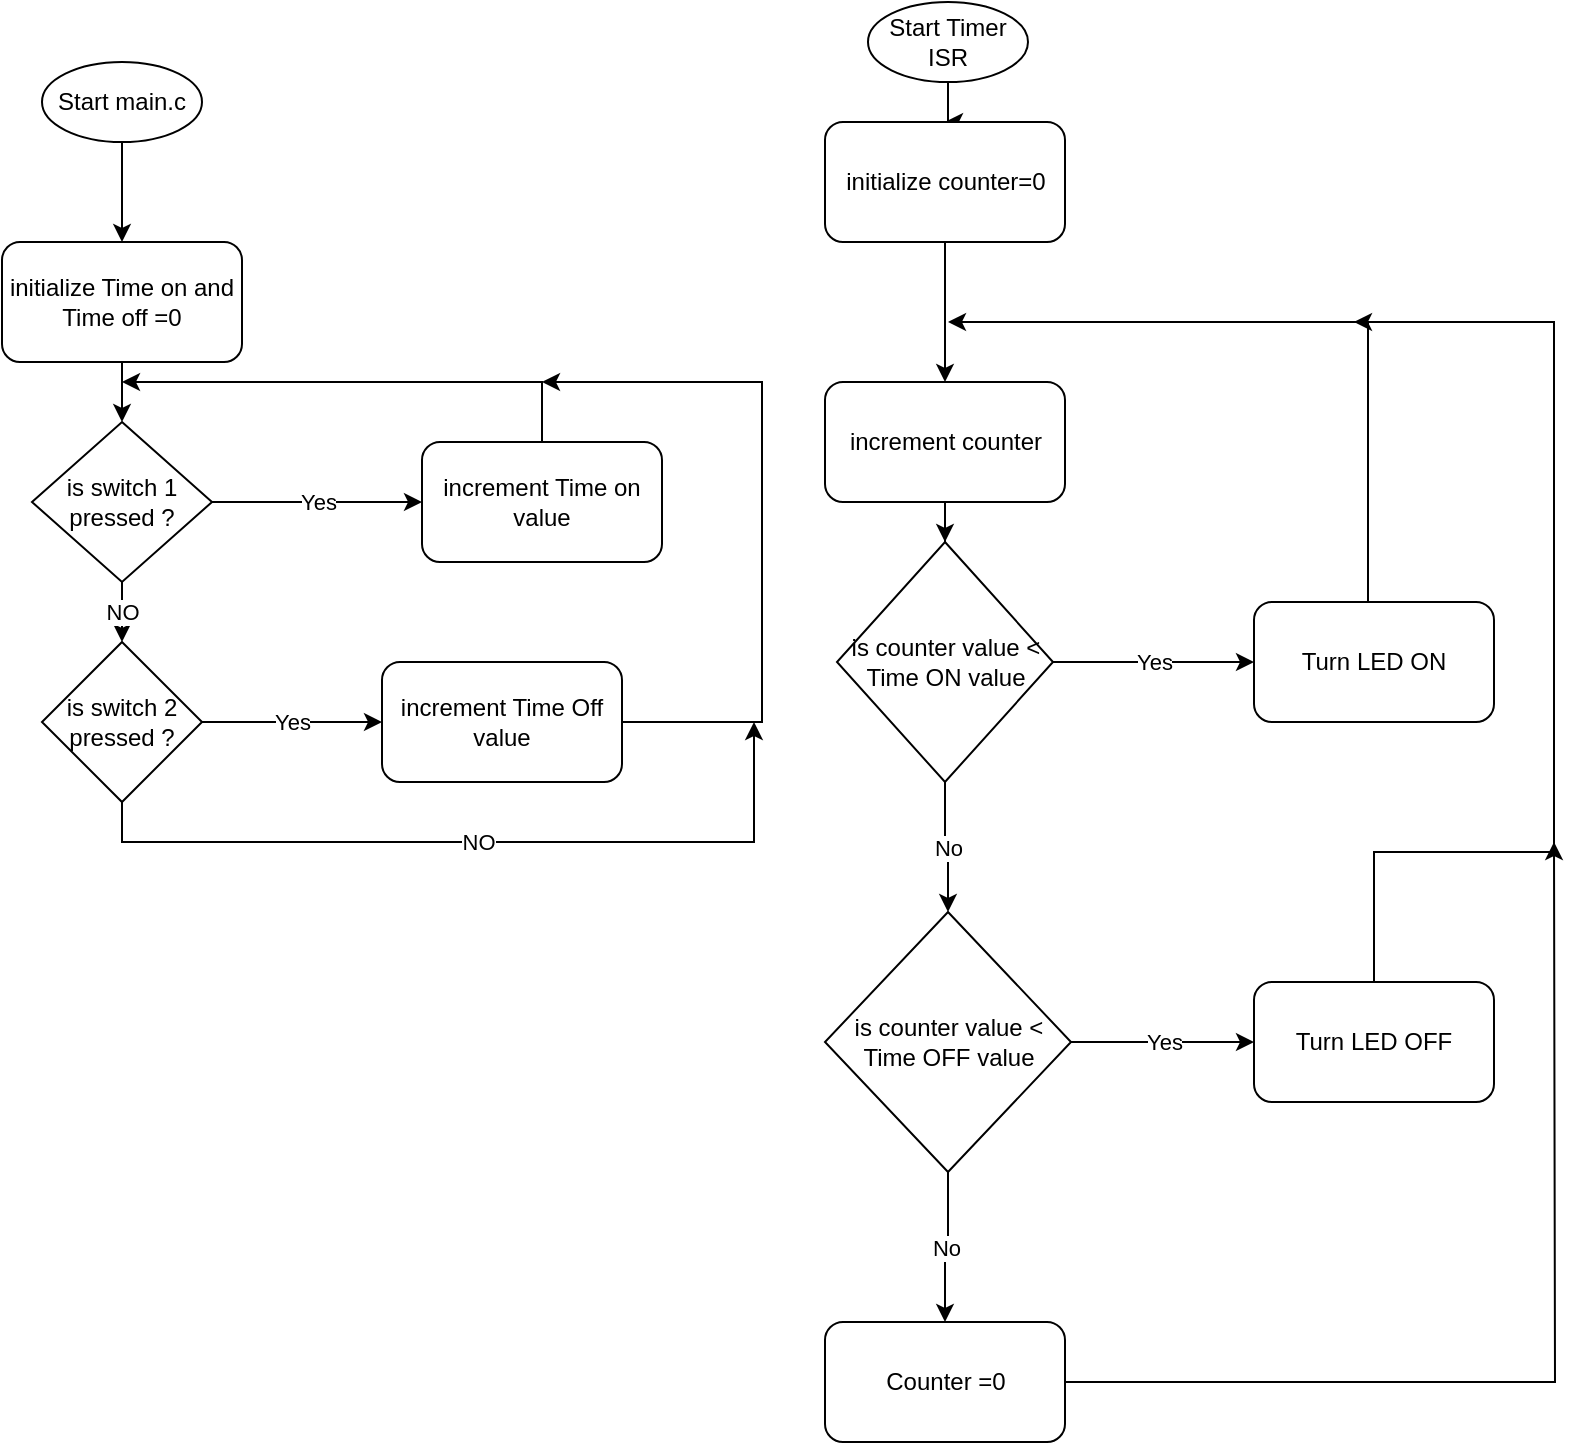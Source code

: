 <mxfile version="20.4.0" type="github">
  <diagram id="C5RBs43oDa-KdzZeNtuy" name="Page-1">
    <mxGraphModel dx="1384" dy="652" grid="1" gridSize="10" guides="1" tooltips="1" connect="1" arrows="1" fold="1" page="1" pageScale="1" pageWidth="827" pageHeight="1169" math="0" shadow="0">
      <root>
        <mxCell id="WIyWlLk6GJQsqaUBKTNV-0" />
        <mxCell id="WIyWlLk6GJQsqaUBKTNV-1" parent="WIyWlLk6GJQsqaUBKTNV-0" />
        <mxCell id="URycCvteFa-Bju452KM6-3" value="" style="edgeStyle=orthogonalEdgeStyle;rounded=0;orthogonalLoop=1;jettySize=auto;html=1;" edge="1" parent="WIyWlLk6GJQsqaUBKTNV-1" source="URycCvteFa-Bju452KM6-1" target="URycCvteFa-Bju452KM6-2">
          <mxGeometry relative="1" as="geometry" />
        </mxCell>
        <mxCell id="URycCvteFa-Bju452KM6-1" value="Start main.c" style="ellipse;whiteSpace=wrap;html=1;" vertex="1" parent="WIyWlLk6GJQsqaUBKTNV-1">
          <mxGeometry x="54" y="30" width="80" height="40" as="geometry" />
        </mxCell>
        <mxCell id="URycCvteFa-Bju452KM6-5" value="" style="edgeStyle=orthogonalEdgeStyle;rounded=0;orthogonalLoop=1;jettySize=auto;html=1;" edge="1" parent="WIyWlLk6GJQsqaUBKTNV-1" source="URycCvteFa-Bju452KM6-2" target="URycCvteFa-Bju452KM6-4">
          <mxGeometry relative="1" as="geometry" />
        </mxCell>
        <mxCell id="URycCvteFa-Bju452KM6-2" value="initialize Time on and Time off =0" style="rounded=1;whiteSpace=wrap;html=1;" vertex="1" parent="WIyWlLk6GJQsqaUBKTNV-1">
          <mxGeometry x="34" y="120" width="120" height="60" as="geometry" />
        </mxCell>
        <mxCell id="URycCvteFa-Bju452KM6-7" value="Yes" style="edgeStyle=orthogonalEdgeStyle;rounded=0;orthogonalLoop=1;jettySize=auto;html=1;" edge="1" parent="WIyWlLk6GJQsqaUBKTNV-1" source="URycCvteFa-Bju452KM6-4" target="URycCvteFa-Bju452KM6-6">
          <mxGeometry relative="1" as="geometry" />
        </mxCell>
        <mxCell id="URycCvteFa-Bju452KM6-10" value="NO" style="edgeStyle=orthogonalEdgeStyle;rounded=0;orthogonalLoop=1;jettySize=auto;html=1;" edge="1" parent="WIyWlLk6GJQsqaUBKTNV-1" source="URycCvteFa-Bju452KM6-4" target="URycCvteFa-Bju452KM6-9">
          <mxGeometry relative="1" as="geometry" />
        </mxCell>
        <mxCell id="URycCvteFa-Bju452KM6-4" value="is switch 1 pressed ?" style="rhombus;whiteSpace=wrap;html=1;" vertex="1" parent="WIyWlLk6GJQsqaUBKTNV-1">
          <mxGeometry x="49" y="210" width="90" height="80" as="geometry" />
        </mxCell>
        <mxCell id="URycCvteFa-Bju452KM6-8" style="edgeStyle=orthogonalEdgeStyle;rounded=0;orthogonalLoop=1;jettySize=auto;html=1;" edge="1" parent="WIyWlLk6GJQsqaUBKTNV-1" source="URycCvteFa-Bju452KM6-6">
          <mxGeometry relative="1" as="geometry">
            <mxPoint x="94" y="190" as="targetPoint" />
            <Array as="points">
              <mxPoint x="304" y="190" />
            </Array>
          </mxGeometry>
        </mxCell>
        <mxCell id="URycCvteFa-Bju452KM6-6" value="increment Time on value" style="rounded=1;whiteSpace=wrap;html=1;" vertex="1" parent="WIyWlLk6GJQsqaUBKTNV-1">
          <mxGeometry x="244" y="220" width="120" height="60" as="geometry" />
        </mxCell>
        <mxCell id="URycCvteFa-Bju452KM6-12" value="Yes" style="edgeStyle=orthogonalEdgeStyle;rounded=0;orthogonalLoop=1;jettySize=auto;html=1;" edge="1" parent="WIyWlLk6GJQsqaUBKTNV-1" source="URycCvteFa-Bju452KM6-9" target="URycCvteFa-Bju452KM6-11">
          <mxGeometry relative="1" as="geometry" />
        </mxCell>
        <mxCell id="URycCvteFa-Bju452KM6-29" value="NO" style="edgeStyle=orthogonalEdgeStyle;rounded=0;orthogonalLoop=1;jettySize=auto;html=1;exitX=0.5;exitY=1;exitDx=0;exitDy=0;" edge="1" parent="WIyWlLk6GJQsqaUBKTNV-1" source="URycCvteFa-Bju452KM6-9">
          <mxGeometry relative="1" as="geometry">
            <mxPoint x="410" y="360" as="targetPoint" />
            <Array as="points">
              <mxPoint x="94" y="420" />
              <mxPoint x="410" y="420" />
            </Array>
          </mxGeometry>
        </mxCell>
        <mxCell id="URycCvteFa-Bju452KM6-9" value="is switch 2 pressed ?" style="rhombus;whiteSpace=wrap;html=1;" vertex="1" parent="WIyWlLk6GJQsqaUBKTNV-1">
          <mxGeometry x="54" y="320" width="80" height="80" as="geometry" />
        </mxCell>
        <mxCell id="URycCvteFa-Bju452KM6-13" style="edgeStyle=orthogonalEdgeStyle;rounded=0;orthogonalLoop=1;jettySize=auto;html=1;" edge="1" parent="WIyWlLk6GJQsqaUBKTNV-1" source="URycCvteFa-Bju452KM6-11">
          <mxGeometry relative="1" as="geometry">
            <mxPoint x="304" y="190" as="targetPoint" />
            <Array as="points">
              <mxPoint x="414" y="360" />
              <mxPoint x="414" y="190" />
            </Array>
          </mxGeometry>
        </mxCell>
        <mxCell id="URycCvteFa-Bju452KM6-11" value="increment Time Off value" style="rounded=1;whiteSpace=wrap;html=1;" vertex="1" parent="WIyWlLk6GJQsqaUBKTNV-1">
          <mxGeometry x="224" y="330" width="120" height="60" as="geometry" />
        </mxCell>
        <mxCell id="URycCvteFa-Bju452KM6-15" value="" style="edgeStyle=orthogonalEdgeStyle;rounded=0;orthogonalLoop=1;jettySize=auto;html=1;" edge="1" parent="WIyWlLk6GJQsqaUBKTNV-1" source="URycCvteFa-Bju452KM6-16" target="URycCvteFa-Bju452KM6-18">
          <mxGeometry relative="1" as="geometry" />
        </mxCell>
        <mxCell id="URycCvteFa-Bju452KM6-16" value="Start Timer ISR" style="ellipse;whiteSpace=wrap;html=1;" vertex="1" parent="WIyWlLk6GJQsqaUBKTNV-1">
          <mxGeometry x="467" width="80" height="40" as="geometry" />
        </mxCell>
        <mxCell id="URycCvteFa-Bju452KM6-41" value="" style="edgeStyle=orthogonalEdgeStyle;rounded=0;orthogonalLoop=1;jettySize=auto;html=1;" edge="1" parent="WIyWlLk6GJQsqaUBKTNV-1" source="URycCvteFa-Bju452KM6-18" target="URycCvteFa-Bju452KM6-40">
          <mxGeometry relative="1" as="geometry" />
        </mxCell>
        <mxCell id="URycCvteFa-Bju452KM6-18" value="initialize counter=0" style="rounded=1;whiteSpace=wrap;html=1;" vertex="1" parent="WIyWlLk6GJQsqaUBKTNV-1">
          <mxGeometry x="445.5" y="60" width="120" height="60" as="geometry" />
        </mxCell>
        <mxCell id="URycCvteFa-Bju452KM6-19" value="Yes" style="edgeStyle=orthogonalEdgeStyle;rounded=0;orthogonalLoop=1;jettySize=auto;html=1;" edge="1" parent="WIyWlLk6GJQsqaUBKTNV-1" source="URycCvteFa-Bju452KM6-21" target="URycCvteFa-Bju452KM6-23">
          <mxGeometry relative="1" as="geometry" />
        </mxCell>
        <mxCell id="URycCvteFa-Bju452KM6-35" value="No" style="edgeStyle=orthogonalEdgeStyle;rounded=0;orthogonalLoop=1;jettySize=auto;html=1;" edge="1" parent="WIyWlLk6GJQsqaUBKTNV-1" source="URycCvteFa-Bju452KM6-21" target="URycCvteFa-Bju452KM6-30">
          <mxGeometry relative="1" as="geometry" />
        </mxCell>
        <mxCell id="URycCvteFa-Bju452KM6-21" value="is counter value &amp;lt; Time ON value" style="rhombus;whiteSpace=wrap;html=1;" vertex="1" parent="WIyWlLk6GJQsqaUBKTNV-1">
          <mxGeometry x="451.5" y="270" width="108" height="120" as="geometry" />
        </mxCell>
        <mxCell id="URycCvteFa-Bju452KM6-22" style="edgeStyle=orthogonalEdgeStyle;rounded=0;orthogonalLoop=1;jettySize=auto;html=1;" edge="1" parent="WIyWlLk6GJQsqaUBKTNV-1" source="URycCvteFa-Bju452KM6-23">
          <mxGeometry relative="1" as="geometry">
            <mxPoint x="507" y="160" as="targetPoint" />
            <Array as="points">
              <mxPoint x="717" y="160" />
            </Array>
          </mxGeometry>
        </mxCell>
        <mxCell id="URycCvteFa-Bju452KM6-23" value="Turn LED ON" style="rounded=1;whiteSpace=wrap;html=1;" vertex="1" parent="WIyWlLk6GJQsqaUBKTNV-1">
          <mxGeometry x="660" y="300" width="120" height="60" as="geometry" />
        </mxCell>
        <mxCell id="URycCvteFa-Bju452KM6-34" value="Yes" style="edgeStyle=orthogonalEdgeStyle;rounded=0;orthogonalLoop=1;jettySize=auto;html=1;" edge="1" parent="WIyWlLk6GJQsqaUBKTNV-1" source="URycCvteFa-Bju452KM6-30" target="URycCvteFa-Bju452KM6-33">
          <mxGeometry relative="1" as="geometry" />
        </mxCell>
        <mxCell id="URycCvteFa-Bju452KM6-38" value="No" style="edgeStyle=orthogonalEdgeStyle;rounded=0;orthogonalLoop=1;jettySize=auto;html=1;" edge="1" parent="WIyWlLk6GJQsqaUBKTNV-1" source="URycCvteFa-Bju452KM6-30" target="URycCvteFa-Bju452KM6-37">
          <mxGeometry relative="1" as="geometry" />
        </mxCell>
        <mxCell id="URycCvteFa-Bju452KM6-30" value="is counter value &amp;lt; Time OFF value" style="rhombus;whiteSpace=wrap;html=1;" vertex="1" parent="WIyWlLk6GJQsqaUBKTNV-1">
          <mxGeometry x="445.5" y="455" width="123" height="130" as="geometry" />
        </mxCell>
        <mxCell id="URycCvteFa-Bju452KM6-36" style="edgeStyle=orthogonalEdgeStyle;rounded=0;orthogonalLoop=1;jettySize=auto;html=1;" edge="1" parent="WIyWlLk6GJQsqaUBKTNV-1" source="URycCvteFa-Bju452KM6-33">
          <mxGeometry relative="1" as="geometry">
            <mxPoint x="710" y="160" as="targetPoint" />
            <Array as="points">
              <mxPoint x="810" y="425" />
              <mxPoint x="810" y="160" />
            </Array>
          </mxGeometry>
        </mxCell>
        <mxCell id="URycCvteFa-Bju452KM6-33" value="Turn LED OFF" style="rounded=1;whiteSpace=wrap;html=1;" vertex="1" parent="WIyWlLk6GJQsqaUBKTNV-1">
          <mxGeometry x="660" y="490" width="120" height="60" as="geometry" />
        </mxCell>
        <mxCell id="URycCvteFa-Bju452KM6-39" style="edgeStyle=orthogonalEdgeStyle;rounded=0;orthogonalLoop=1;jettySize=auto;html=1;" edge="1" parent="WIyWlLk6GJQsqaUBKTNV-1" source="URycCvteFa-Bju452KM6-37">
          <mxGeometry relative="1" as="geometry">
            <mxPoint x="810" y="420" as="targetPoint" />
          </mxGeometry>
        </mxCell>
        <mxCell id="URycCvteFa-Bju452KM6-37" value="Counter =0" style="rounded=1;whiteSpace=wrap;html=1;" vertex="1" parent="WIyWlLk6GJQsqaUBKTNV-1">
          <mxGeometry x="445.5" y="660" width="120" height="60" as="geometry" />
        </mxCell>
        <mxCell id="URycCvteFa-Bju452KM6-42" value="" style="edgeStyle=orthogonalEdgeStyle;rounded=0;orthogonalLoop=1;jettySize=auto;html=1;" edge="1" parent="WIyWlLk6GJQsqaUBKTNV-1" source="URycCvteFa-Bju452KM6-40" target="URycCvteFa-Bju452KM6-21">
          <mxGeometry relative="1" as="geometry" />
        </mxCell>
        <mxCell id="URycCvteFa-Bju452KM6-40" value="increment counter" style="rounded=1;whiteSpace=wrap;html=1;" vertex="1" parent="WIyWlLk6GJQsqaUBKTNV-1">
          <mxGeometry x="445.5" y="190" width="120" height="60" as="geometry" />
        </mxCell>
      </root>
    </mxGraphModel>
  </diagram>
</mxfile>
